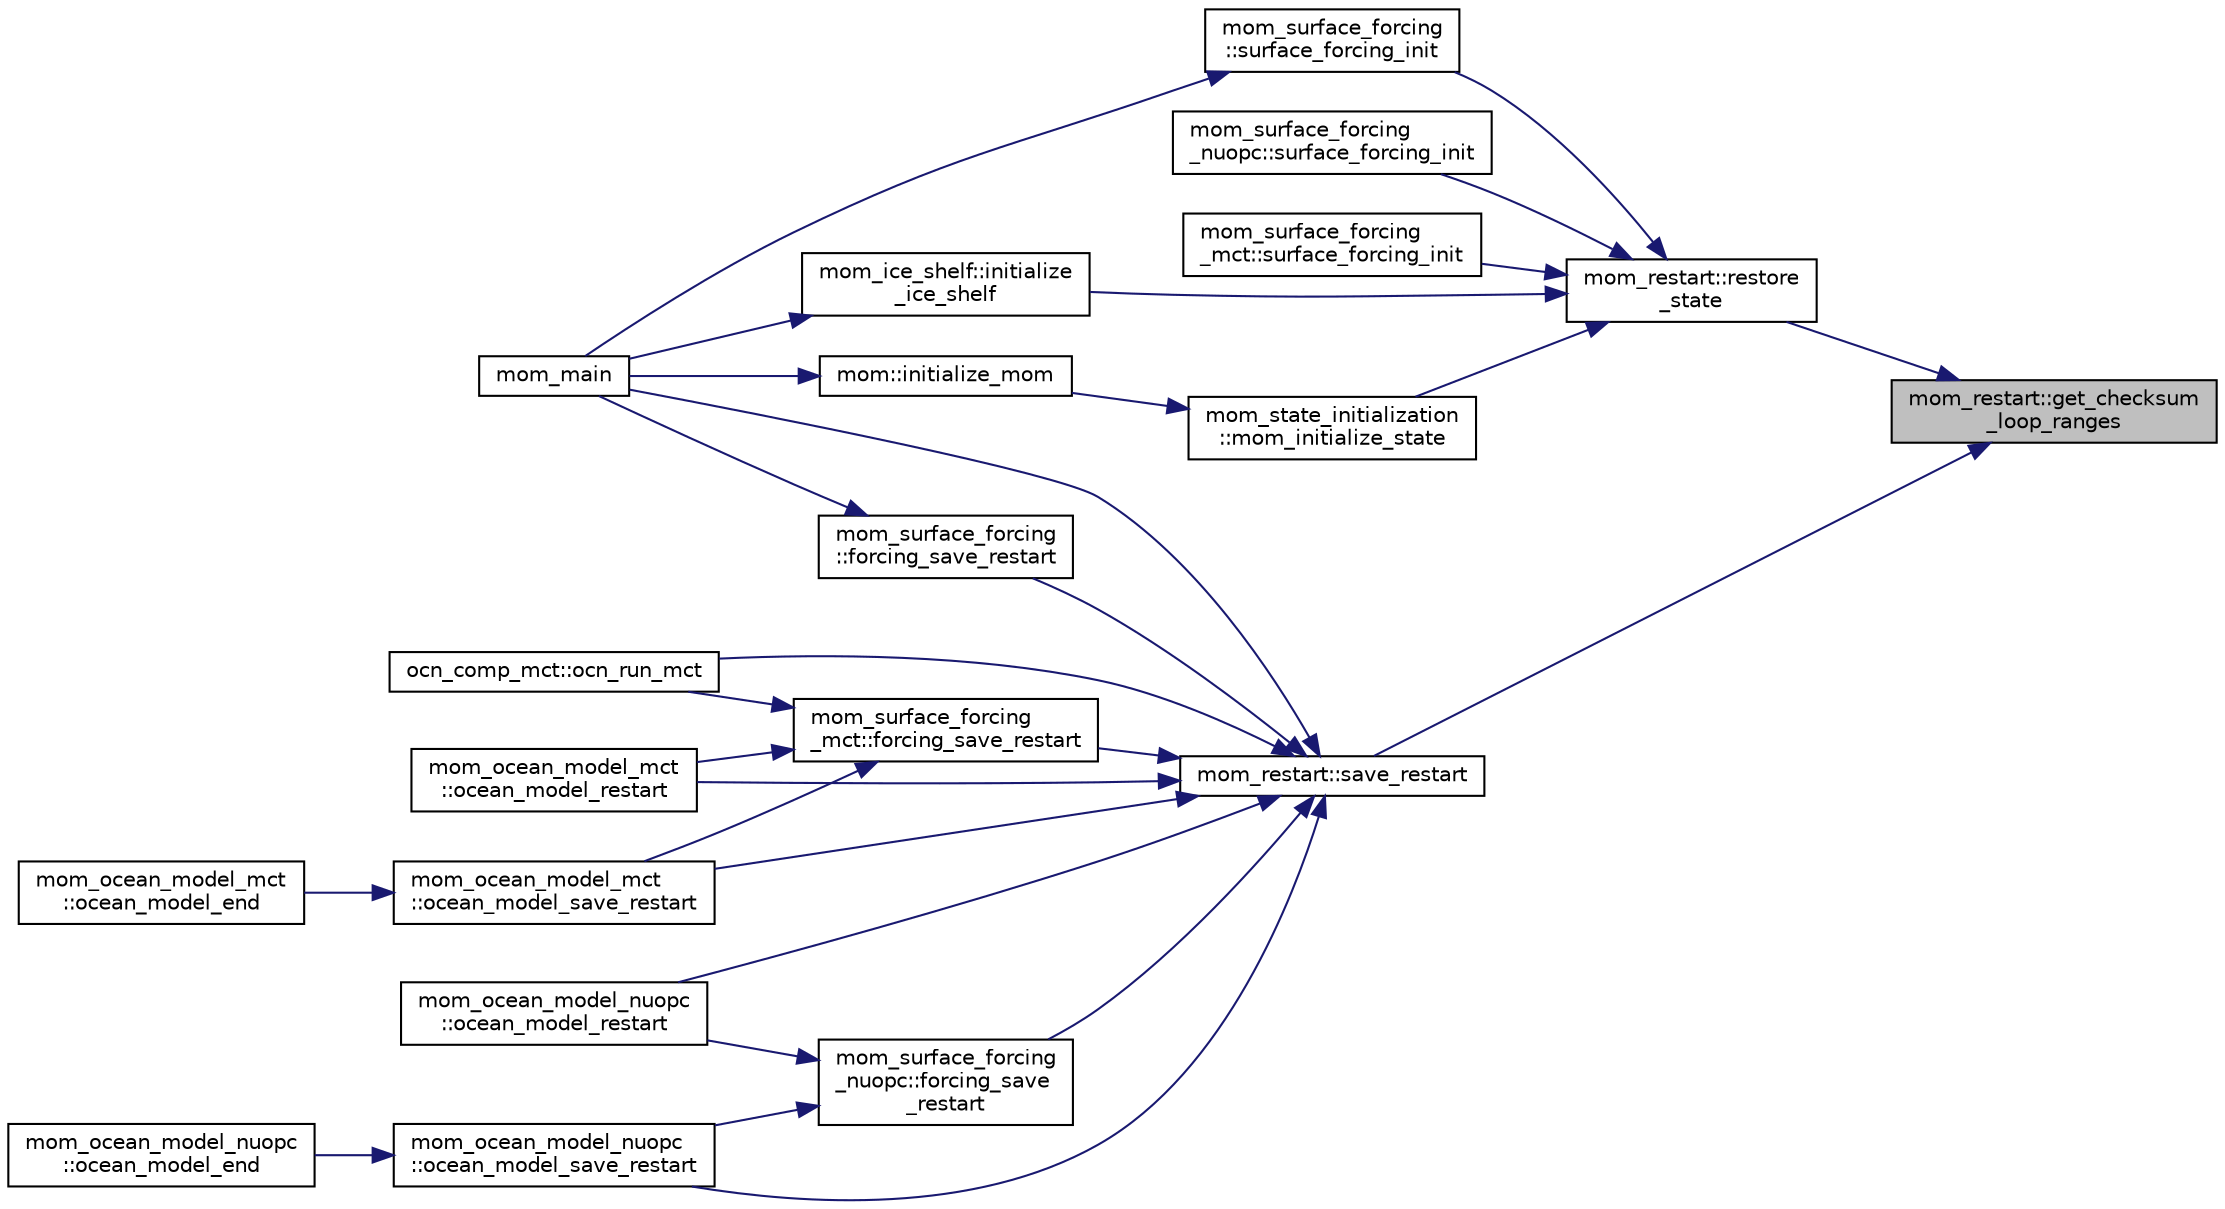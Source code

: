 digraph "mom_restart::get_checksum_loop_ranges"
{
 // INTERACTIVE_SVG=YES
 // LATEX_PDF_SIZE
  edge [fontname="Helvetica",fontsize="10",labelfontname="Helvetica",labelfontsize="10"];
  node [fontname="Helvetica",fontsize="10",shape=record];
  rankdir="RL";
  Node1 [label="mom_restart::get_checksum\l_loop_ranges",height=0.2,width=0.4,color="black", fillcolor="grey75", style="filled", fontcolor="black",tooltip="Return bounds for computing checksums to store in restart files."];
  Node1 -> Node2 [dir="back",color="midnightblue",fontsize="10",style="solid",fontname="Helvetica"];
  Node2 [label="mom_restart::restore\l_state",height=0.2,width=0.4,color="black", fillcolor="white", style="filled",URL="$namespacemom__restart.html#aec60d8a437fc858db4a020f9985b449d",tooltip="restore_state reads the model state from previously generated files. All restart variables are read f..."];
  Node2 -> Node3 [dir="back",color="midnightblue",fontsize="10",style="solid",fontname="Helvetica"];
  Node3 [label="mom_ice_shelf::initialize\l_ice_shelf",height=0.2,width=0.4,color="black", fillcolor="white", style="filled",URL="$namespacemom__ice__shelf.html#a5990f9918493ff4984245eac74e5f4d9",tooltip="Initializes shelf model data, parameters and diagnostics."];
  Node3 -> Node4 [dir="back",color="midnightblue",fontsize="10",style="solid",fontname="Helvetica"];
  Node4 [label="mom_main",height=0.2,width=0.4,color="black", fillcolor="white", style="filled",URL="$MOM__driver_8F90.html#a08fffeb2d8e8acbf9ed4609be6d258c6",tooltip=" "];
  Node2 -> Node5 [dir="back",color="midnightblue",fontsize="10",style="solid",fontname="Helvetica"];
  Node5 [label="mom_state_initialization\l::mom_initialize_state",height=0.2,width=0.4,color="black", fillcolor="white", style="filled",URL="$namespacemom__state__initialization.html#a81503d4f1855cb185f122d6314e4f06c",tooltip="Initialize temporally evolving fields, either as initial conditions or by reading them from a restart..."];
  Node5 -> Node6 [dir="back",color="midnightblue",fontsize="10",style="solid",fontname="Helvetica"];
  Node6 [label="mom::initialize_mom",height=0.2,width=0.4,color="black", fillcolor="white", style="filled",URL="$namespacemom.html#a96708b16215666edbfa5b46228f3a200",tooltip="Initialize MOM, including memory allocation, setting up parameters and diagnostics,..."];
  Node6 -> Node4 [dir="back",color="midnightblue",fontsize="10",style="solid",fontname="Helvetica"];
  Node2 -> Node7 [dir="back",color="midnightblue",fontsize="10",style="solid",fontname="Helvetica"];
  Node7 [label="mom_surface_forcing\l_nuopc::surface_forcing_init",height=0.2,width=0.4,color="black", fillcolor="white", style="filled",URL="$namespacemom__surface__forcing__nuopc.html#a06657bd6f01be304accc1f2e964fefa1",tooltip="Initialize the surface forcing, including setting parameters and allocating permanent memory."];
  Node2 -> Node8 [dir="back",color="midnightblue",fontsize="10",style="solid",fontname="Helvetica"];
  Node8 [label="mom_surface_forcing\l_mct::surface_forcing_init",height=0.2,width=0.4,color="black", fillcolor="white", style="filled",URL="$namespacemom__surface__forcing__mct.html#a9b444c1127c12220af99c66f7d38460d",tooltip="Initialize the surface forcing, including setting parameters and allocating permanent memory."];
  Node2 -> Node9 [dir="back",color="midnightblue",fontsize="10",style="solid",fontname="Helvetica"];
  Node9 [label="mom_surface_forcing\l::surface_forcing_init",height=0.2,width=0.4,color="black", fillcolor="white", style="filled",URL="$namespacemom__surface__forcing.html#a791cb2bd2daa4fd3f036b121995bfb6c",tooltip="Initialize the surface forcing module."];
  Node9 -> Node4 [dir="back",color="midnightblue",fontsize="10",style="solid",fontname="Helvetica"];
  Node1 -> Node10 [dir="back",color="midnightblue",fontsize="10",style="solid",fontname="Helvetica"];
  Node10 [label="mom_restart::save_restart",height=0.2,width=0.4,color="black", fillcolor="white", style="filled",URL="$namespacemom__restart.html#ab88b83af8a7dc731b70bc534325ba2b4",tooltip="save_restart saves all registered variables to restart files."];
  Node10 -> Node11 [dir="back",color="midnightblue",fontsize="10",style="solid",fontname="Helvetica"];
  Node11 [label="mom_surface_forcing\l_nuopc::forcing_save\l_restart",height=0.2,width=0.4,color="black", fillcolor="white", style="filled",URL="$namespacemom__surface__forcing__nuopc.html#a4e135d3baa97ffa2bd9287b8957befd5",tooltip="Save any restart files associated with the surface forcing."];
  Node11 -> Node12 [dir="back",color="midnightblue",fontsize="10",style="solid",fontname="Helvetica"];
  Node12 [label="mom_ocean_model_nuopc\l::ocean_model_restart",height=0.2,width=0.4,color="black", fillcolor="white", style="filled",URL="$namespacemom__ocean__model__nuopc.html#a1c1713af319b6f518c253d98d9078bcf",tooltip="This subroutine writes out the ocean model restart file."];
  Node11 -> Node13 [dir="back",color="midnightblue",fontsize="10",style="solid",fontname="Helvetica"];
  Node13 [label="mom_ocean_model_nuopc\l::ocean_model_save_restart",height=0.2,width=0.4,color="black", fillcolor="white", style="filled",URL="$namespacemom__ocean__model__nuopc.html#a2bd4d30d93a48520d739749c3bd9bb03",tooltip="ocean_model_save_restart causes restart files associated with the ocean to be written out."];
  Node13 -> Node14 [dir="back",color="midnightblue",fontsize="10",style="solid",fontname="Helvetica"];
  Node14 [label="mom_ocean_model_nuopc\l::ocean_model_end",height=0.2,width=0.4,color="black", fillcolor="white", style="filled",URL="$namespacemom__ocean__model__nuopc.html#afa022959ab32164d5fe2409047364cf7",tooltip="ocean_model_end terminates the model run, saving the ocean state in a restart and deallocating any da..."];
  Node10 -> Node15 [dir="back",color="midnightblue",fontsize="10",style="solid",fontname="Helvetica"];
  Node15 [label="mom_surface_forcing\l_mct::forcing_save_restart",height=0.2,width=0.4,color="black", fillcolor="white", style="filled",URL="$namespacemom__surface__forcing__mct.html#a9af7b8d6d5057b4b46597412b2a1e3fe",tooltip="Save any restart files associated with the surface forcing."];
  Node15 -> Node16 [dir="back",color="midnightblue",fontsize="10",style="solid",fontname="Helvetica"];
  Node16 [label="mom_ocean_model_mct\l::ocean_model_restart",height=0.2,width=0.4,color="black", fillcolor="white", style="filled",URL="$namespacemom__ocean__model__mct.html#adb431f3c4f9de3b5f06acdb92428eeb2",tooltip="This subroutine writes out the ocean model restart file."];
  Node15 -> Node17 [dir="back",color="midnightblue",fontsize="10",style="solid",fontname="Helvetica"];
  Node17 [label="mom_ocean_model_mct\l::ocean_model_save_restart",height=0.2,width=0.4,color="black", fillcolor="white", style="filled",URL="$namespacemom__ocean__model__mct.html#acf771d5306cc54b49fd8221a38415e07",tooltip="ocean_model_save_restart causes restart files associated with the ocean to be written out."];
  Node17 -> Node18 [dir="back",color="midnightblue",fontsize="10",style="solid",fontname="Helvetica"];
  Node18 [label="mom_ocean_model_mct\l::ocean_model_end",height=0.2,width=0.4,color="black", fillcolor="white", style="filled",URL="$namespacemom__ocean__model__mct.html#ae300e0e875156247557b71dd922a4365",tooltip="ocean_model_end terminates the model run, saving the ocean state in a restart and deallocating any da..."];
  Node15 -> Node19 [dir="back",color="midnightblue",fontsize="10",style="solid",fontname="Helvetica"];
  Node19 [label="ocn_comp_mct::ocn_run_mct",height=0.2,width=0.4,color="black", fillcolor="white", style="filled",URL="$namespaceocn__comp__mct.html#a958c09d3b1e3569c07e0f29127b6819e",tooltip="Step forward ocean model for coupling interval."];
  Node10 -> Node20 [dir="back",color="midnightblue",fontsize="10",style="solid",fontname="Helvetica"];
  Node20 [label="mom_surface_forcing\l::forcing_save_restart",height=0.2,width=0.4,color="black", fillcolor="white", style="filled",URL="$namespacemom__surface__forcing.html#a938b99b53ae2b01b468c9c4eaeb595d2",tooltip="Save a restart file for the forcing fields."];
  Node20 -> Node4 [dir="back",color="midnightblue",fontsize="10",style="solid",fontname="Helvetica"];
  Node10 -> Node4 [dir="back",color="midnightblue",fontsize="10",style="solid",fontname="Helvetica"];
  Node10 -> Node12 [dir="back",color="midnightblue",fontsize="10",style="solid",fontname="Helvetica"];
  Node10 -> Node16 [dir="back",color="midnightblue",fontsize="10",style="solid",fontname="Helvetica"];
  Node10 -> Node13 [dir="back",color="midnightblue",fontsize="10",style="solid",fontname="Helvetica"];
  Node10 -> Node17 [dir="back",color="midnightblue",fontsize="10",style="solid",fontname="Helvetica"];
  Node10 -> Node19 [dir="back",color="midnightblue",fontsize="10",style="solid",fontname="Helvetica"];
}
